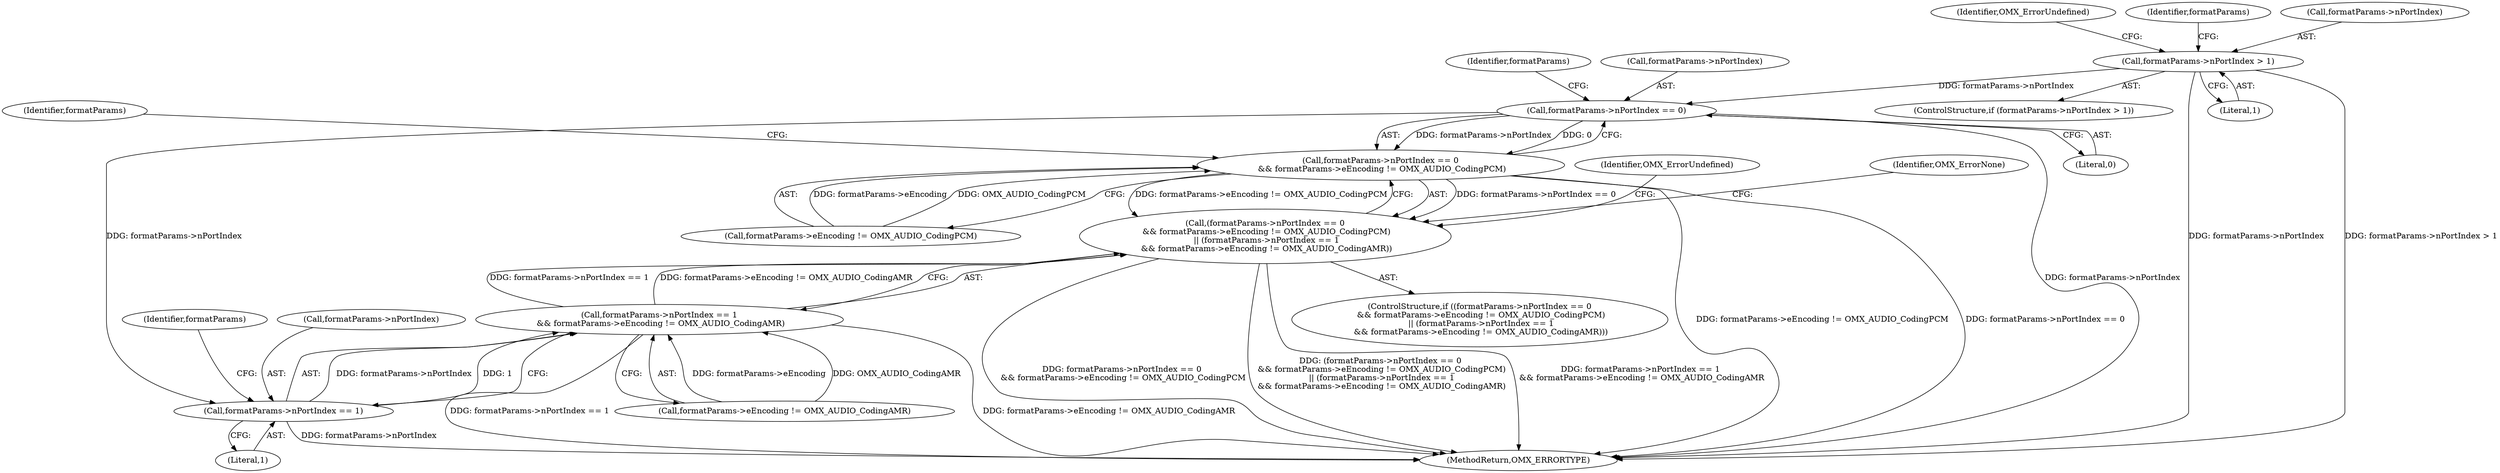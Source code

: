 digraph "0_Android_295c883fe3105b19bcd0f9e07d54c6b589fc5bff_9@pointer" {
"1000154" [label="(Call,formatParams->nPortIndex > 1)"];
"1000174" [label="(Call,formatParams->nPortIndex == 0)"];
"1000173" [label="(Call,formatParams->nPortIndex == 0\n && formatParams->eEncoding != OMX_AUDIO_CodingPCM)"];
"1000172" [label="(Call,(formatParams->nPortIndex == 0\n && formatParams->eEncoding != OMX_AUDIO_CodingPCM)\n || (formatParams->nPortIndex == 1\n && formatParams->eEncoding != OMX_AUDIO_CodingAMR))"];
"1000185" [label="(Call,formatParams->nPortIndex == 1)"];
"1000184" [label="(Call,formatParams->nPortIndex == 1\n && formatParams->eEncoding != OMX_AUDIO_CodingAMR)"];
"1000197" [label="(Identifier,OMX_ErrorUndefined)"];
"1000161" [label="(Identifier,OMX_ErrorUndefined)"];
"1000165" [label="(Identifier,formatParams)"];
"1000155" [label="(Call,formatParams->nPortIndex)"];
"1000153" [label="(ControlStructure,if (formatParams->nPortIndex > 1))"];
"1000173" [label="(Call,formatParams->nPortIndex == 0\n && formatParams->eEncoding != OMX_AUDIO_CodingPCM)"];
"1000179" [label="(Call,formatParams->eEncoding != OMX_AUDIO_CodingPCM)"];
"1000158" [label="(Literal,1)"];
"1000189" [label="(Literal,1)"];
"1000154" [label="(Call,formatParams->nPortIndex > 1)"];
"1000181" [label="(Identifier,formatParams)"];
"1000190" [label="(Call,formatParams->eEncoding != OMX_AUDIO_CodingAMR)"];
"1000187" [label="(Identifier,formatParams)"];
"1000199" [label="(Identifier,OMX_ErrorNone)"];
"1000192" [label="(Identifier,formatParams)"];
"1000184" [label="(Call,formatParams->nPortIndex == 1\n && formatParams->eEncoding != OMX_AUDIO_CodingAMR)"];
"1000178" [label="(Literal,0)"];
"1000185" [label="(Call,formatParams->nPortIndex == 1)"];
"1000329" [label="(MethodReturn,OMX_ERRORTYPE)"];
"1000171" [label="(ControlStructure,if ((formatParams->nPortIndex == 0\n && formatParams->eEncoding != OMX_AUDIO_CodingPCM)\n || (formatParams->nPortIndex == 1\n && formatParams->eEncoding != OMX_AUDIO_CodingAMR)))"];
"1000175" [label="(Call,formatParams->nPortIndex)"];
"1000186" [label="(Call,formatParams->nPortIndex)"];
"1000172" [label="(Call,(formatParams->nPortIndex == 0\n && formatParams->eEncoding != OMX_AUDIO_CodingPCM)\n || (formatParams->nPortIndex == 1\n && formatParams->eEncoding != OMX_AUDIO_CodingAMR))"];
"1000174" [label="(Call,formatParams->nPortIndex == 0)"];
"1000154" -> "1000153"  [label="AST: "];
"1000154" -> "1000158"  [label="CFG: "];
"1000155" -> "1000154"  [label="AST: "];
"1000158" -> "1000154"  [label="AST: "];
"1000161" -> "1000154"  [label="CFG: "];
"1000165" -> "1000154"  [label="CFG: "];
"1000154" -> "1000329"  [label="DDG: formatParams->nPortIndex"];
"1000154" -> "1000329"  [label="DDG: formatParams->nPortIndex > 1"];
"1000154" -> "1000174"  [label="DDG: formatParams->nPortIndex"];
"1000174" -> "1000173"  [label="AST: "];
"1000174" -> "1000178"  [label="CFG: "];
"1000175" -> "1000174"  [label="AST: "];
"1000178" -> "1000174"  [label="AST: "];
"1000181" -> "1000174"  [label="CFG: "];
"1000173" -> "1000174"  [label="CFG: "];
"1000174" -> "1000329"  [label="DDG: formatParams->nPortIndex"];
"1000174" -> "1000173"  [label="DDG: formatParams->nPortIndex"];
"1000174" -> "1000173"  [label="DDG: 0"];
"1000174" -> "1000185"  [label="DDG: formatParams->nPortIndex"];
"1000173" -> "1000172"  [label="AST: "];
"1000173" -> "1000179"  [label="CFG: "];
"1000179" -> "1000173"  [label="AST: "];
"1000187" -> "1000173"  [label="CFG: "];
"1000172" -> "1000173"  [label="CFG: "];
"1000173" -> "1000329"  [label="DDG: formatParams->eEncoding != OMX_AUDIO_CodingPCM"];
"1000173" -> "1000329"  [label="DDG: formatParams->nPortIndex == 0"];
"1000173" -> "1000172"  [label="DDG: formatParams->nPortIndex == 0"];
"1000173" -> "1000172"  [label="DDG: formatParams->eEncoding != OMX_AUDIO_CodingPCM"];
"1000179" -> "1000173"  [label="DDG: formatParams->eEncoding"];
"1000179" -> "1000173"  [label="DDG: OMX_AUDIO_CodingPCM"];
"1000172" -> "1000171"  [label="AST: "];
"1000172" -> "1000184"  [label="CFG: "];
"1000184" -> "1000172"  [label="AST: "];
"1000197" -> "1000172"  [label="CFG: "];
"1000199" -> "1000172"  [label="CFG: "];
"1000172" -> "1000329"  [label="DDG: (formatParams->nPortIndex == 0\n && formatParams->eEncoding != OMX_AUDIO_CodingPCM)\n || (formatParams->nPortIndex == 1\n && formatParams->eEncoding != OMX_AUDIO_CodingAMR)"];
"1000172" -> "1000329"  [label="DDG: formatParams->nPortIndex == 1\n && formatParams->eEncoding != OMX_AUDIO_CodingAMR"];
"1000172" -> "1000329"  [label="DDG: formatParams->nPortIndex == 0\n && formatParams->eEncoding != OMX_AUDIO_CodingPCM"];
"1000184" -> "1000172"  [label="DDG: formatParams->nPortIndex == 1"];
"1000184" -> "1000172"  [label="DDG: formatParams->eEncoding != OMX_AUDIO_CodingAMR"];
"1000185" -> "1000184"  [label="AST: "];
"1000185" -> "1000189"  [label="CFG: "];
"1000186" -> "1000185"  [label="AST: "];
"1000189" -> "1000185"  [label="AST: "];
"1000192" -> "1000185"  [label="CFG: "];
"1000184" -> "1000185"  [label="CFG: "];
"1000185" -> "1000329"  [label="DDG: formatParams->nPortIndex"];
"1000185" -> "1000184"  [label="DDG: formatParams->nPortIndex"];
"1000185" -> "1000184"  [label="DDG: 1"];
"1000184" -> "1000190"  [label="CFG: "];
"1000190" -> "1000184"  [label="AST: "];
"1000184" -> "1000329"  [label="DDG: formatParams->nPortIndex == 1"];
"1000184" -> "1000329"  [label="DDG: formatParams->eEncoding != OMX_AUDIO_CodingAMR"];
"1000190" -> "1000184"  [label="DDG: formatParams->eEncoding"];
"1000190" -> "1000184"  [label="DDG: OMX_AUDIO_CodingAMR"];
}

